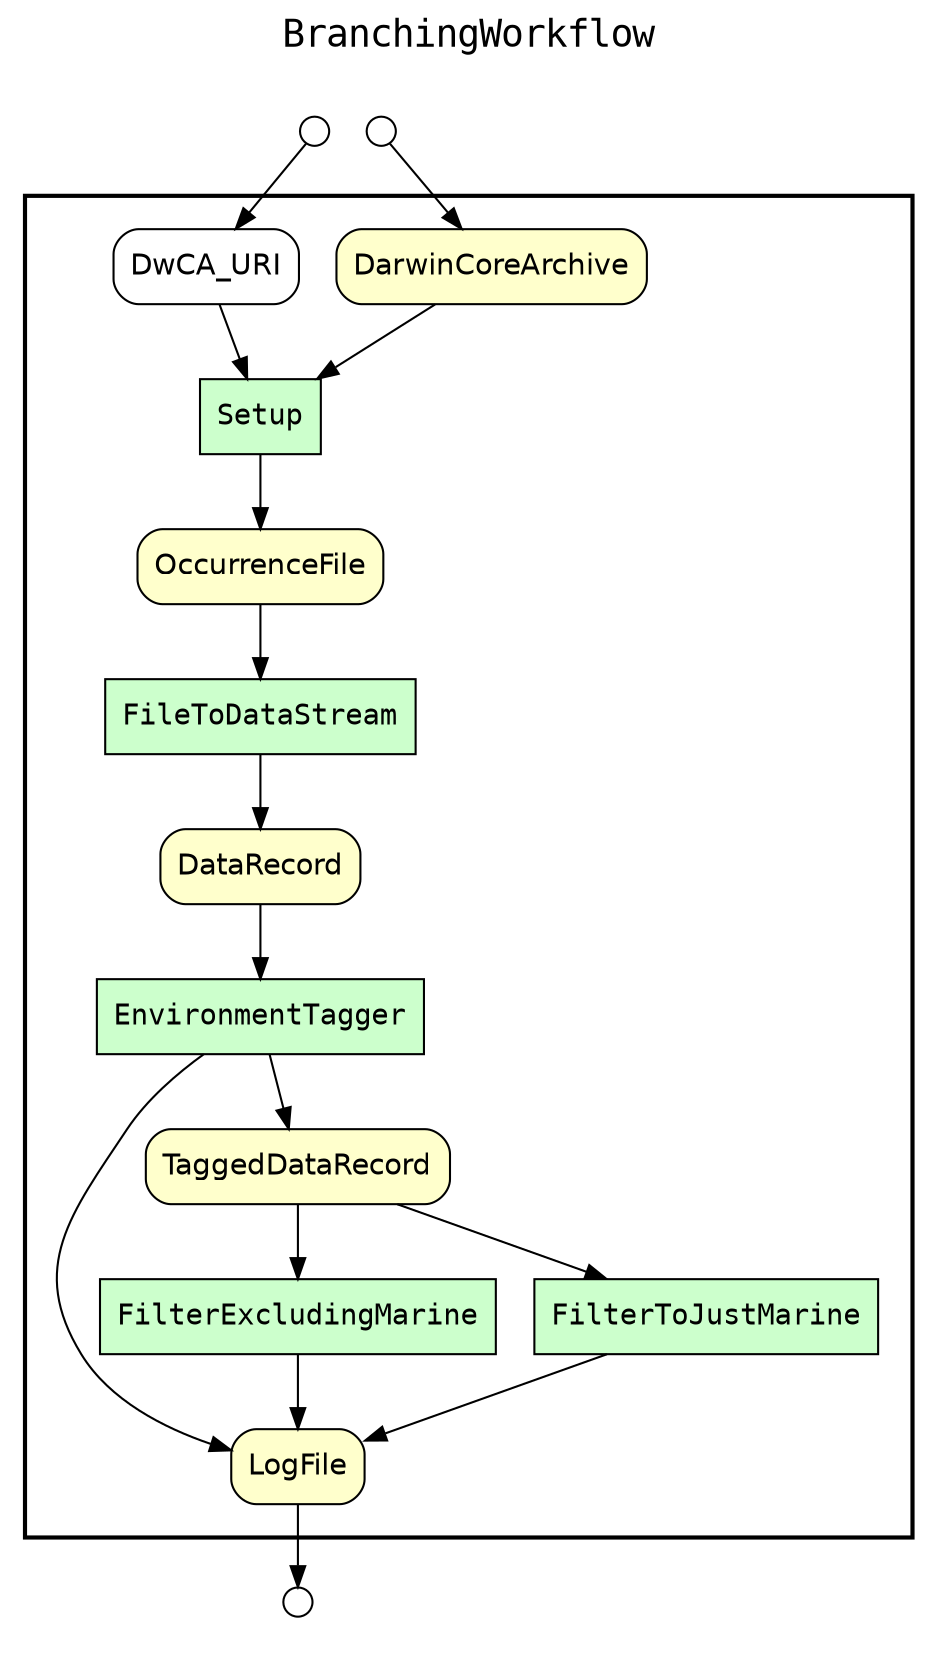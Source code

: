 
digraph yw_data_view {
rankdir=TB
fontname=Courier; fontsize=18; labelloc=t
label="BranchingWorkflow"
subgraph cluster_workflow { label=""; color=black; penwidth=2
subgraph cluster_workflow_inner { label=""; color=white
node[shape=box style="filled" fillcolor="#CCFFCC" peripheries=1 fontname=Courier]
FileToDataStream
Setup
FilterExcludingMarine
FilterToJustMarine
EnvironmentTagger
node[shape=box style="filled" fillcolor="#CCFFCC" peripheries=1 fontname=Courier]
node[shape=box style="rounded,filled" fillcolor="#FFFFCC" peripheries=1 fontname=Helvetica]
DarwinCoreArchive
OccurrenceFile
DataRecord
LogFile
TaggedDataRecord
node[shape=box style="rounded,filled" fillcolor="#FFFFFF" peripheries=1 fontname=Helvetica]
DwCA_URI
}}
subgraph cluster_inflows { label=""; color=white; penwidth=2
subgraph cluster_inflows_inner { label=""; color=white
node[shape=circle fillcolor="#FFFFFF" peripheries=1 width=0.2]
DarwinCoreArchive_inflow [label=""]
DwCA_URI_inflow [label=""]
}}
subgraph cluster_outflows { label=""; color=white; penwidth=2
subgraph cluster_outflows_inner { label=""; color=white
node[shape=circle fillcolor="#FFFFFF" peripheries=1 width=0.2]
LogFile_outflow [label=""]
}}
TaggedDataRecord -> FilterExcludingMarine
TaggedDataRecord -> FilterToJustMarine
DataRecord -> EnvironmentTagger
OccurrenceFile -> FileToDataStream
DarwinCoreArchive -> Setup
DwCA_URI -> Setup
Setup -> OccurrenceFile
FileToDataStream -> DataRecord
EnvironmentTagger -> LogFile
EnvironmentTagger -> TaggedDataRecord
FilterToJustMarine -> LogFile
FilterExcludingMarine -> LogFile
DarwinCoreArchive_inflow -> DarwinCoreArchive
DwCA_URI_inflow -> DwCA_URI
LogFile -> LogFile_outflow
}

